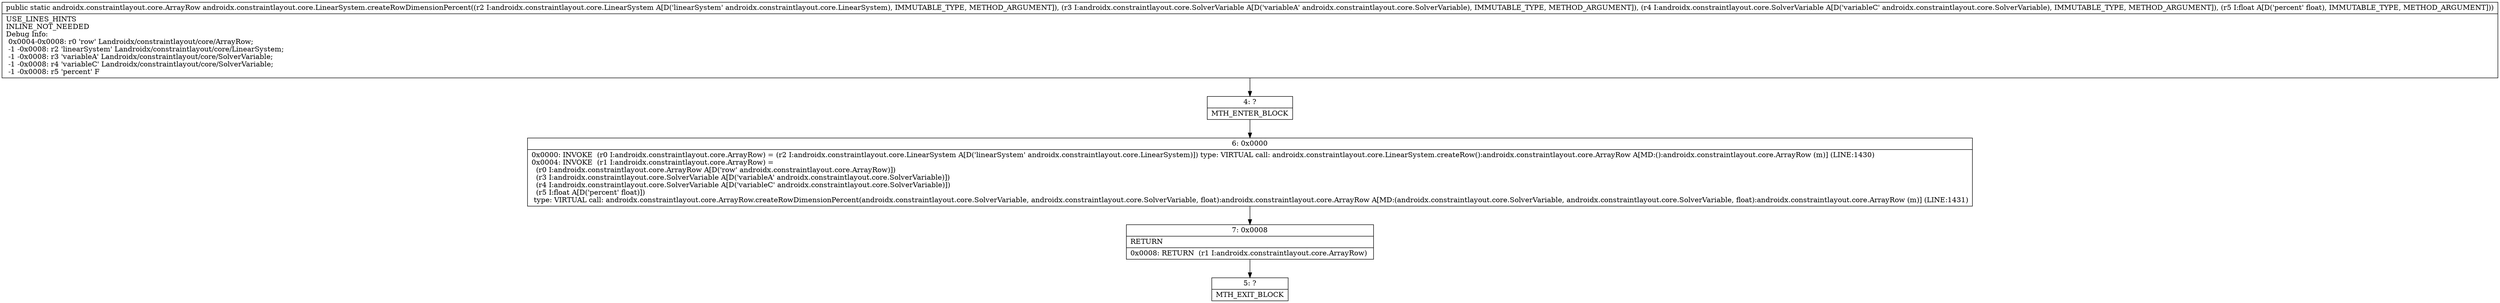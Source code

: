 digraph "CFG forandroidx.constraintlayout.core.LinearSystem.createRowDimensionPercent(Landroidx\/constraintlayout\/core\/LinearSystem;Landroidx\/constraintlayout\/core\/SolverVariable;Landroidx\/constraintlayout\/core\/SolverVariable;F)Landroidx\/constraintlayout\/core\/ArrayRow;" {
Node_4 [shape=record,label="{4\:\ ?|MTH_ENTER_BLOCK\l}"];
Node_6 [shape=record,label="{6\:\ 0x0000|0x0000: INVOKE  (r0 I:androidx.constraintlayout.core.ArrayRow) = (r2 I:androidx.constraintlayout.core.LinearSystem A[D('linearSystem' androidx.constraintlayout.core.LinearSystem)]) type: VIRTUAL call: androidx.constraintlayout.core.LinearSystem.createRow():androidx.constraintlayout.core.ArrayRow A[MD:():androidx.constraintlayout.core.ArrayRow (m)] (LINE:1430)\l0x0004: INVOKE  (r1 I:androidx.constraintlayout.core.ArrayRow) = \l  (r0 I:androidx.constraintlayout.core.ArrayRow A[D('row' androidx.constraintlayout.core.ArrayRow)])\l  (r3 I:androidx.constraintlayout.core.SolverVariable A[D('variableA' androidx.constraintlayout.core.SolverVariable)])\l  (r4 I:androidx.constraintlayout.core.SolverVariable A[D('variableC' androidx.constraintlayout.core.SolverVariable)])\l  (r5 I:float A[D('percent' float)])\l type: VIRTUAL call: androidx.constraintlayout.core.ArrayRow.createRowDimensionPercent(androidx.constraintlayout.core.SolverVariable, androidx.constraintlayout.core.SolverVariable, float):androidx.constraintlayout.core.ArrayRow A[MD:(androidx.constraintlayout.core.SolverVariable, androidx.constraintlayout.core.SolverVariable, float):androidx.constraintlayout.core.ArrayRow (m)] (LINE:1431)\l}"];
Node_7 [shape=record,label="{7\:\ 0x0008|RETURN\l|0x0008: RETURN  (r1 I:androidx.constraintlayout.core.ArrayRow) \l}"];
Node_5 [shape=record,label="{5\:\ ?|MTH_EXIT_BLOCK\l}"];
MethodNode[shape=record,label="{public static androidx.constraintlayout.core.ArrayRow androidx.constraintlayout.core.LinearSystem.createRowDimensionPercent((r2 I:androidx.constraintlayout.core.LinearSystem A[D('linearSystem' androidx.constraintlayout.core.LinearSystem), IMMUTABLE_TYPE, METHOD_ARGUMENT]), (r3 I:androidx.constraintlayout.core.SolverVariable A[D('variableA' androidx.constraintlayout.core.SolverVariable), IMMUTABLE_TYPE, METHOD_ARGUMENT]), (r4 I:androidx.constraintlayout.core.SolverVariable A[D('variableC' androidx.constraintlayout.core.SolverVariable), IMMUTABLE_TYPE, METHOD_ARGUMENT]), (r5 I:float A[D('percent' float), IMMUTABLE_TYPE, METHOD_ARGUMENT]))  | USE_LINES_HINTS\lINLINE_NOT_NEEDED\lDebug Info:\l  0x0004\-0x0008: r0 'row' Landroidx\/constraintlayout\/core\/ArrayRow;\l  \-1 \-0x0008: r2 'linearSystem' Landroidx\/constraintlayout\/core\/LinearSystem;\l  \-1 \-0x0008: r3 'variableA' Landroidx\/constraintlayout\/core\/SolverVariable;\l  \-1 \-0x0008: r4 'variableC' Landroidx\/constraintlayout\/core\/SolverVariable;\l  \-1 \-0x0008: r5 'percent' F\l}"];
MethodNode -> Node_4;Node_4 -> Node_6;
Node_6 -> Node_7;
Node_7 -> Node_5;
}

